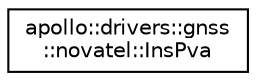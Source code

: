 digraph "Graphical Class Hierarchy"
{
  edge [fontname="Helvetica",fontsize="10",labelfontname="Helvetica",labelfontsize="10"];
  node [fontname="Helvetica",fontsize="10",shape=record];
  rankdir="LR";
  Node0 [label="apollo::drivers::gnss\l::novatel::InsPva",height=0.2,width=0.4,color="black", fillcolor="white", style="filled",URL="$structapollo_1_1drivers_1_1gnss_1_1novatel_1_1InsPva.html"];
}
